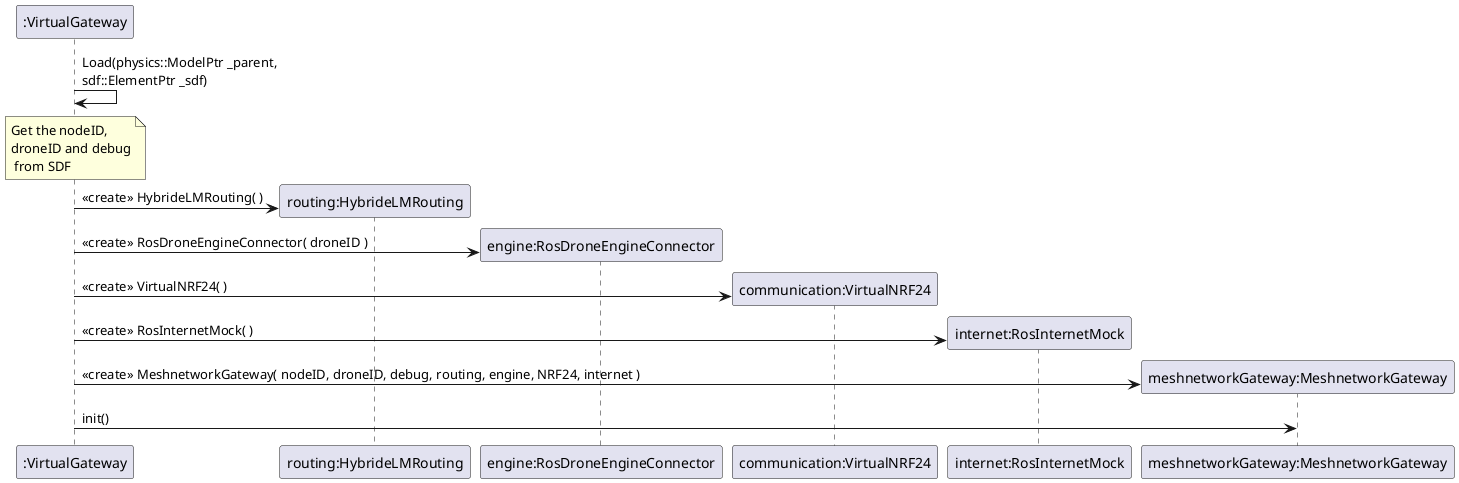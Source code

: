 @startuml
participant ":VirtualGateway" as VG

participant "meshgateway:MeshnetworkGateway" as VG
participant "routing:HybrideLMRouting" as routing
participant "engine:RosDroneEngineConnector" as engine
participant "communication:VirtualNRF24" as NRF24
participant "internet:RosInternetMock" as internet
participant "meshnetworkGateway:MeshnetworkGateway" as MG

VG -> VG : Load(physics::ModelPtr _parent,\nsdf::ElementPtr _sdf)
note over VG : Get the nodeID,\ndroneID and debug\n from SDF

create routing
VG -> routing : <<create>> HybrideLMRouting( )
create engine
VG -> engine : <<create>> RosDroneEngineConnector( droneID )
create NRF24
VG -> NRF24 : <<create>> VirtualNRF24( )
create internet
VG -> internet : <<create>> RosInternetMock( )
create MG
VG -> MG : <<create>> MeshnetworkGateway( nodeID, droneID, debug, routing, engine, NRF24, internet )
VG -> MG : init()
@enduml